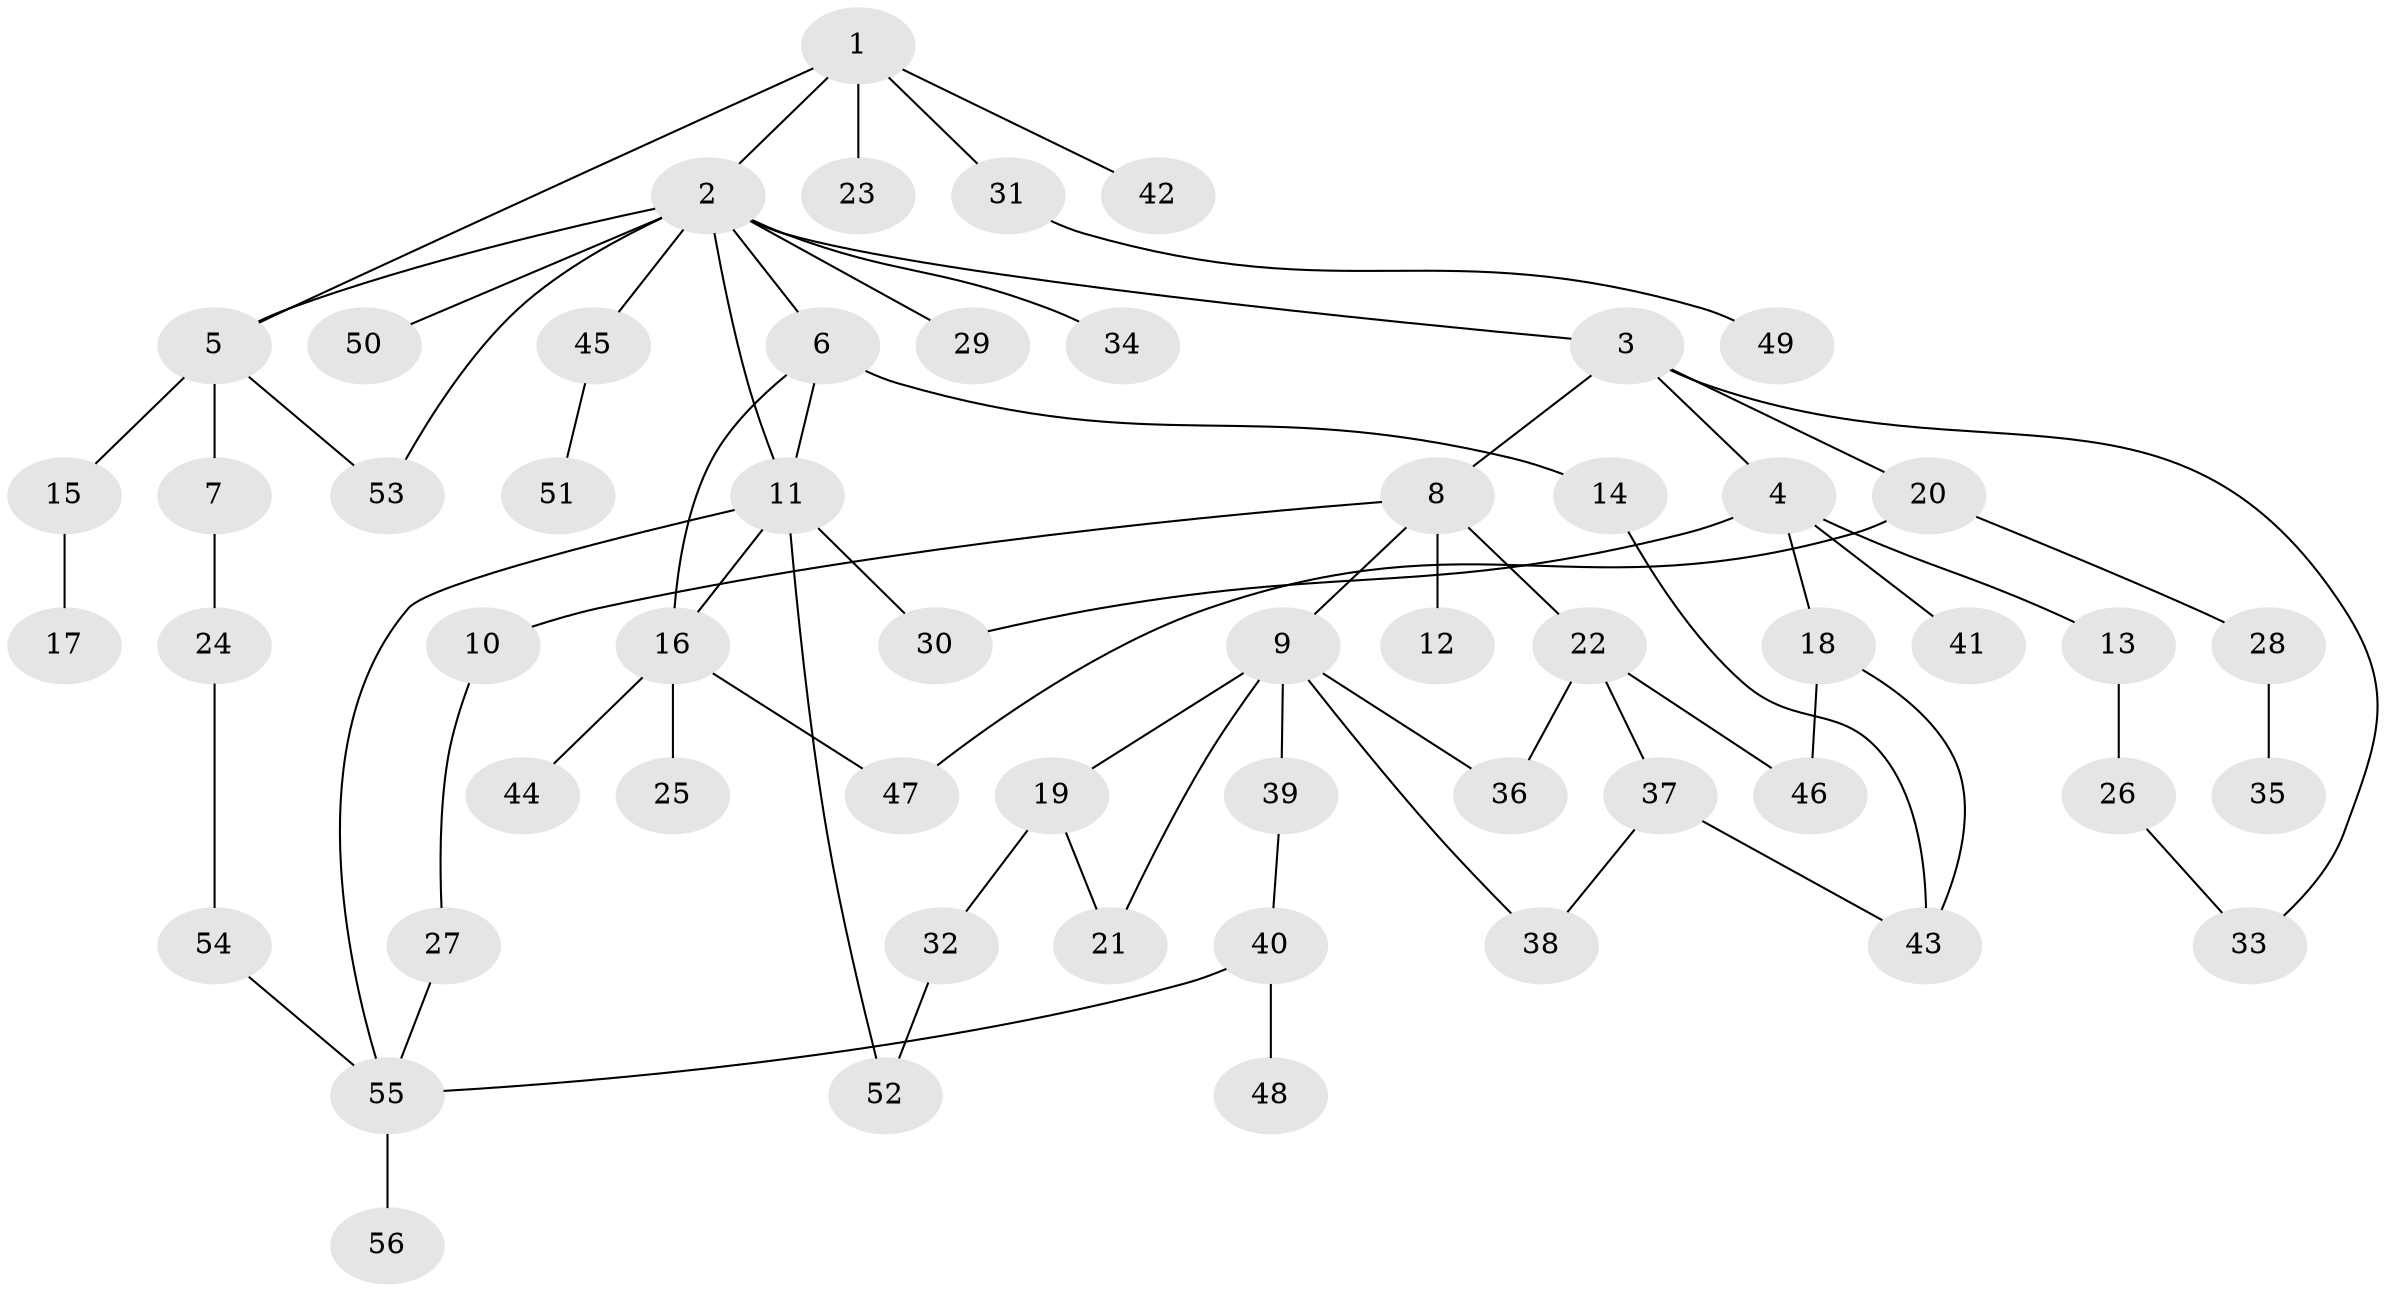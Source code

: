 // Generated by graph-tools (version 1.1) at 2025/34/03/09/25 02:34:28]
// undirected, 56 vertices, 72 edges
graph export_dot {
graph [start="1"]
  node [color=gray90,style=filled];
  1;
  2;
  3;
  4;
  5;
  6;
  7;
  8;
  9;
  10;
  11;
  12;
  13;
  14;
  15;
  16;
  17;
  18;
  19;
  20;
  21;
  22;
  23;
  24;
  25;
  26;
  27;
  28;
  29;
  30;
  31;
  32;
  33;
  34;
  35;
  36;
  37;
  38;
  39;
  40;
  41;
  42;
  43;
  44;
  45;
  46;
  47;
  48;
  49;
  50;
  51;
  52;
  53;
  54;
  55;
  56;
  1 -- 2;
  1 -- 5;
  1 -- 23;
  1 -- 31;
  1 -- 42;
  2 -- 3;
  2 -- 6;
  2 -- 29;
  2 -- 34;
  2 -- 45;
  2 -- 50;
  2 -- 53;
  2 -- 5;
  2 -- 11;
  3 -- 4;
  3 -- 8;
  3 -- 20;
  3 -- 33;
  4 -- 13;
  4 -- 18;
  4 -- 30;
  4 -- 41;
  5 -- 7;
  5 -- 15;
  5 -- 53;
  6 -- 11;
  6 -- 14;
  6 -- 16;
  7 -- 24;
  8 -- 9;
  8 -- 10;
  8 -- 12;
  8 -- 22;
  9 -- 19;
  9 -- 21;
  9 -- 36;
  9 -- 38;
  9 -- 39;
  10 -- 27;
  11 -- 52;
  11 -- 55;
  11 -- 16;
  11 -- 30;
  13 -- 26;
  14 -- 43;
  15 -- 17;
  16 -- 25;
  16 -- 44;
  16 -- 47;
  18 -- 43;
  18 -- 46;
  19 -- 32;
  19 -- 21;
  20 -- 28;
  20 -- 47;
  22 -- 37;
  22 -- 46;
  22 -- 36;
  24 -- 54;
  26 -- 33;
  27 -- 55;
  28 -- 35;
  31 -- 49;
  32 -- 52;
  37 -- 43;
  37 -- 38;
  39 -- 40;
  40 -- 48;
  40 -- 55;
  45 -- 51;
  54 -- 55;
  55 -- 56;
}
